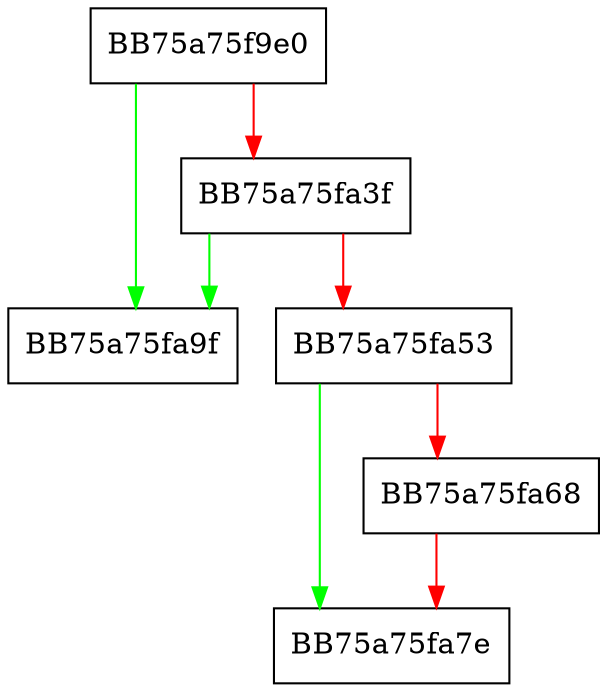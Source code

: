 digraph MetaVaultRecordAnomaly {
  node [shape="box"];
  graph [splines=ortho];
  BB75a75f9e0 -> BB75a75fa9f [color="green"];
  BB75a75f9e0 -> BB75a75fa3f [color="red"];
  BB75a75fa3f -> BB75a75fa9f [color="green"];
  BB75a75fa3f -> BB75a75fa53 [color="red"];
  BB75a75fa53 -> BB75a75fa7e [color="green"];
  BB75a75fa53 -> BB75a75fa68 [color="red"];
  BB75a75fa68 -> BB75a75fa7e [color="red"];
}
